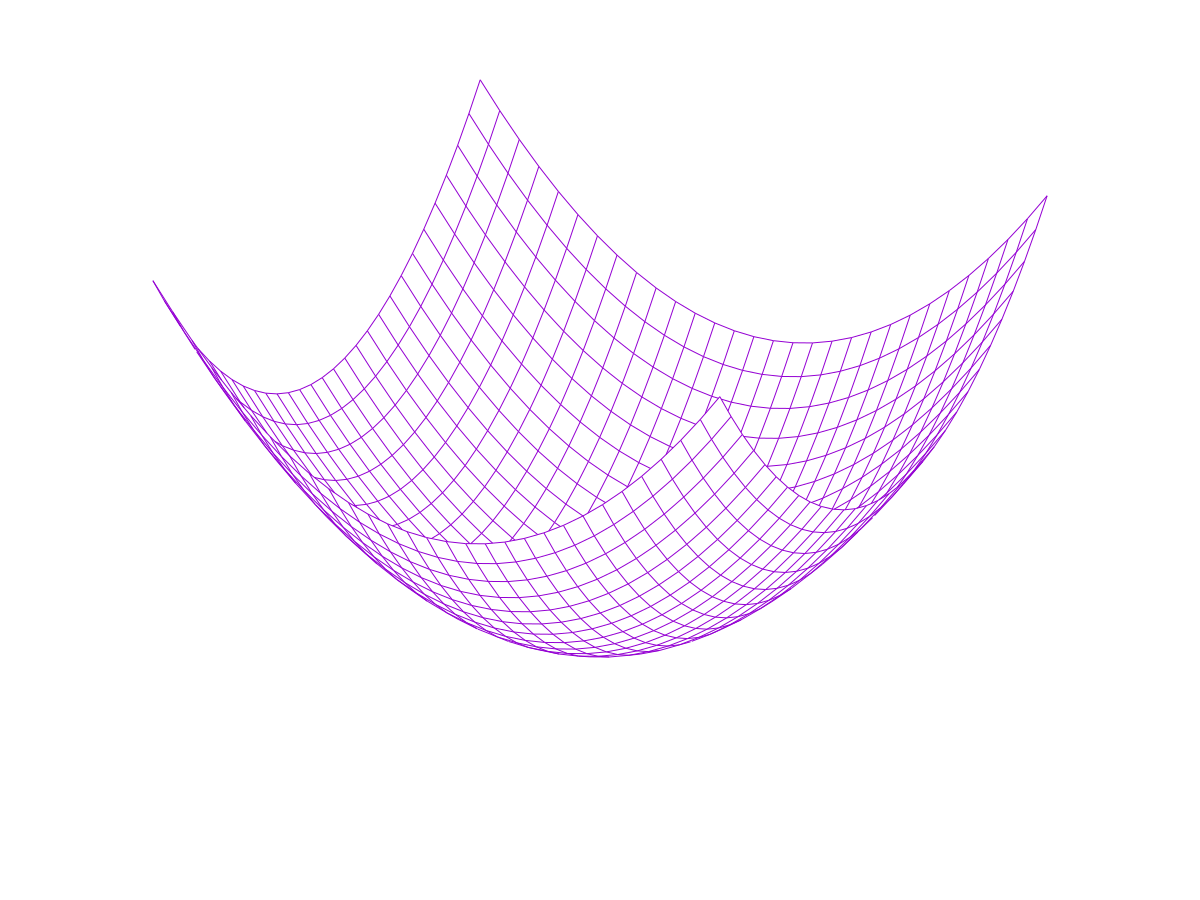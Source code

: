 unset xtics
unset ytics
unset ztics
unset key
set border 0
set isosamples 30
set hidden offset 0
set term latex
set output "cv.tex"
set xrange [-2:2]
set yrange [-2:2]
#set zrange [0:8]
set size ratio 1
splot x**2 + y**2
